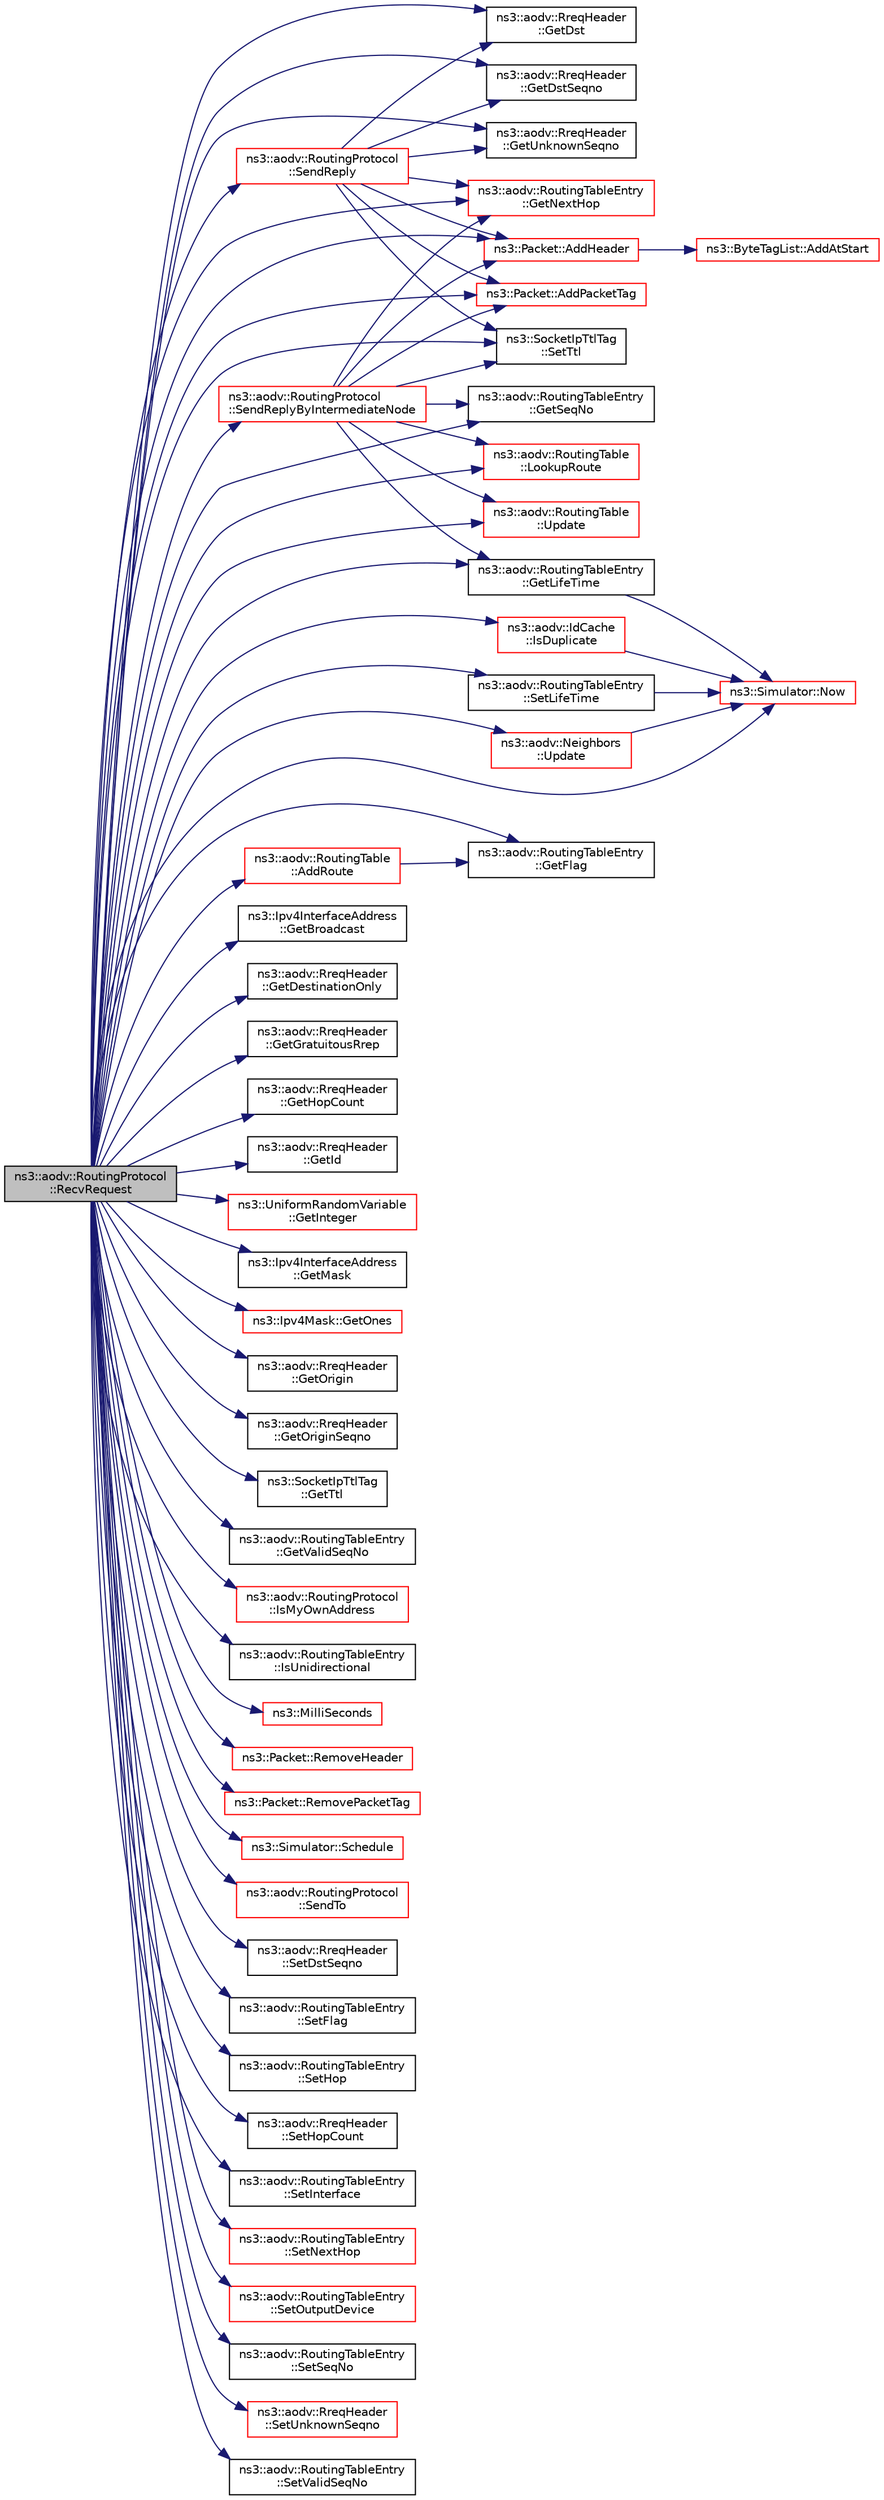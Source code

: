 digraph "ns3::aodv::RoutingProtocol::RecvRequest"
{
 // LATEX_PDF_SIZE
  edge [fontname="Helvetica",fontsize="10",labelfontname="Helvetica",labelfontsize="10"];
  node [fontname="Helvetica",fontsize="10",shape=record];
  rankdir="LR";
  Node1 [label="ns3::aodv::RoutingProtocol\l::RecvRequest",height=0.2,width=0.4,color="black", fillcolor="grey75", style="filled", fontcolor="black",tooltip="Receive RREQ."];
  Node1 -> Node2 [color="midnightblue",fontsize="10",style="solid",fontname="Helvetica"];
  Node2 [label="ns3::Packet::AddHeader",height=0.2,width=0.4,color="red", fillcolor="white", style="filled",URL="$classns3_1_1_packet.html#a465108c595a0bc592095cbcab1832ed8",tooltip="Add header to this packet."];
  Node2 -> Node3 [color="midnightblue",fontsize="10",style="solid",fontname="Helvetica"];
  Node3 [label="ns3::ByteTagList::AddAtStart",height=0.2,width=0.4,color="red", fillcolor="white", style="filled",URL="$classns3_1_1_byte_tag_list.html#acb4563fbe4299c55af41ba7a166b71d5",tooltip="Make sure that all offsets are bigger than prependOffset which represents the location where new byte..."];
  Node1 -> Node47 [color="midnightblue",fontsize="10",style="solid",fontname="Helvetica"];
  Node47 [label="ns3::Packet::AddPacketTag",height=0.2,width=0.4,color="red", fillcolor="white", style="filled",URL="$classns3_1_1_packet.html#ac4a6bcd77e58bdc14c42a7d572d66cc9",tooltip="Add a packet tag."];
  Node1 -> Node53 [color="midnightblue",fontsize="10",style="solid",fontname="Helvetica"];
  Node53 [label="ns3::aodv::RoutingTable\l::AddRoute",height=0.2,width=0.4,color="red", fillcolor="white", style="filled",URL="$classns3_1_1aodv_1_1_routing_table.html#a579e562e38e67d510de1ff2c87806c76",tooltip="Add routing table entry if it doesn't yet exist in routing table."];
  Node53 -> Node56 [color="midnightblue",fontsize="10",style="solid",fontname="Helvetica"];
  Node56 [label="ns3::aodv::RoutingTableEntry\l::GetFlag",height=0.2,width=0.4,color="black", fillcolor="white", style="filled",URL="$classns3_1_1aodv_1_1_routing_table_entry.html#a63c5f9c2f68cabf458154ac81a51627d",tooltip="Get the route flags."];
  Node1 -> Node65 [color="midnightblue",fontsize="10",style="solid",fontname="Helvetica"];
  Node65 [label="ns3::Ipv4InterfaceAddress\l::GetBroadcast",height=0.2,width=0.4,color="black", fillcolor="white", style="filled",URL="$classns3_1_1_ipv4_interface_address.html#a0e5cce17152b2da10066c238e2212a3f",tooltip="Get the broadcast address."];
  Node1 -> Node66 [color="midnightblue",fontsize="10",style="solid",fontname="Helvetica"];
  Node66 [label="ns3::aodv::RreqHeader\l::GetDestinationOnly",height=0.2,width=0.4,color="black", fillcolor="white", style="filled",URL="$classns3_1_1aodv_1_1_rreq_header.html#a6f0cc33bad7cce9e104c5a7caa50f0d1",tooltip="Get the Destination only flag."];
  Node1 -> Node67 [color="midnightblue",fontsize="10",style="solid",fontname="Helvetica"];
  Node67 [label="ns3::aodv::RreqHeader\l::GetDst",height=0.2,width=0.4,color="black", fillcolor="white", style="filled",URL="$classns3_1_1aodv_1_1_rreq_header.html#aca1a156529c7d71b53c6761941507e0d",tooltip="Get the destination address."];
  Node1 -> Node68 [color="midnightblue",fontsize="10",style="solid",fontname="Helvetica"];
  Node68 [label="ns3::aodv::RreqHeader\l::GetDstSeqno",height=0.2,width=0.4,color="black", fillcolor="white", style="filled",URL="$classns3_1_1aodv_1_1_rreq_header.html#ac15d90452d10023a3b29b32cbb74e20a",tooltip="Get the destination sequence number."];
  Node1 -> Node56 [color="midnightblue",fontsize="10",style="solid",fontname="Helvetica"];
  Node1 -> Node69 [color="midnightblue",fontsize="10",style="solid",fontname="Helvetica"];
  Node69 [label="ns3::aodv::RreqHeader\l::GetGratuitousRrep",height=0.2,width=0.4,color="black", fillcolor="white", style="filled",URL="$classns3_1_1aodv_1_1_rreq_header.html#addeb4ab698cd3dc9572d49ccbf07020b",tooltip="Get the gratuitous RREP flag."];
  Node1 -> Node70 [color="midnightblue",fontsize="10",style="solid",fontname="Helvetica"];
  Node70 [label="ns3::aodv::RreqHeader\l::GetHopCount",height=0.2,width=0.4,color="black", fillcolor="white", style="filled",URL="$classns3_1_1aodv_1_1_rreq_header.html#a0251c581744306ab16fb78d26f76b865",tooltip="Get the hop count."];
  Node1 -> Node71 [color="midnightblue",fontsize="10",style="solid",fontname="Helvetica"];
  Node71 [label="ns3::aodv::RreqHeader\l::GetId",height=0.2,width=0.4,color="black", fillcolor="white", style="filled",URL="$classns3_1_1aodv_1_1_rreq_header.html#a012326ae4338c3ba17127798ac6c87f0",tooltip="Get the request ID."];
  Node1 -> Node72 [color="midnightblue",fontsize="10",style="solid",fontname="Helvetica"];
  Node72 [label="ns3::UniformRandomVariable\l::GetInteger",height=0.2,width=0.4,color="red", fillcolor="white", style="filled",URL="$classns3_1_1_uniform_random_variable.html#ab7c7dedc88cb97e74418df2edc28a787",tooltip="Get the next random value, as an unsigned integer in the specified range ."];
  Node1 -> Node75 [color="midnightblue",fontsize="10",style="solid",fontname="Helvetica"];
  Node75 [label="ns3::aodv::RoutingTableEntry\l::GetLifeTime",height=0.2,width=0.4,color="black", fillcolor="white", style="filled",URL="$classns3_1_1aodv_1_1_routing_table_entry.html#af5d5e046fee34e2586e50b32ee7e3c02",tooltip="Get the lifetime."];
  Node75 -> Node76 [color="midnightblue",fontsize="10",style="solid",fontname="Helvetica"];
  Node76 [label="ns3::Simulator::Now",height=0.2,width=0.4,color="red", fillcolor="white", style="filled",URL="$classns3_1_1_simulator.html#ac3178fa975b419f7875e7105be122800",tooltip="Return the current simulation virtual time."];
  Node1 -> Node121 [color="midnightblue",fontsize="10",style="solid",fontname="Helvetica"];
  Node121 [label="ns3::Ipv4InterfaceAddress\l::GetMask",height=0.2,width=0.4,color="black", fillcolor="white", style="filled",URL="$classns3_1_1_ipv4_interface_address.html#a5bbf2672568c72ebbb543f38c59dd29c",tooltip="Get the network mask."];
  Node1 -> Node122 [color="midnightblue",fontsize="10",style="solid",fontname="Helvetica"];
  Node122 [label="ns3::aodv::RoutingTableEntry\l::GetNextHop",height=0.2,width=0.4,color="red", fillcolor="white", style="filled",URL="$classns3_1_1aodv_1_1_routing_table_entry.html#a69c46b67f90d3793f06678709b46746d",tooltip="Get next hop address."];
  Node1 -> Node124 [color="midnightblue",fontsize="10",style="solid",fontname="Helvetica"];
  Node124 [label="ns3::Ipv4Mask::GetOnes",height=0.2,width=0.4,color="red", fillcolor="white", style="filled",URL="$classns3_1_1_ipv4_mask.html#af712cbdf28c039025d4aa45fa7e243dd",tooltip=" "];
  Node1 -> Node126 [color="midnightblue",fontsize="10",style="solid",fontname="Helvetica"];
  Node126 [label="ns3::aodv::RreqHeader\l::GetOrigin",height=0.2,width=0.4,color="black", fillcolor="white", style="filled",URL="$classns3_1_1aodv_1_1_rreq_header.html#a4eb8396d528ec384540888601c8a8f83",tooltip="Get the origin address."];
  Node1 -> Node127 [color="midnightblue",fontsize="10",style="solid",fontname="Helvetica"];
  Node127 [label="ns3::aodv::RreqHeader\l::GetOriginSeqno",height=0.2,width=0.4,color="black", fillcolor="white", style="filled",URL="$classns3_1_1aodv_1_1_rreq_header.html#a2fd357d3dcca3482e54b7e9f6cf3f75b",tooltip="Get the origin sequence number."];
  Node1 -> Node128 [color="midnightblue",fontsize="10",style="solid",fontname="Helvetica"];
  Node128 [label="ns3::aodv::RoutingTableEntry\l::GetSeqNo",height=0.2,width=0.4,color="black", fillcolor="white", style="filled",URL="$classns3_1_1aodv_1_1_routing_table_entry.html#ad72832f431c694502b8a8f55a889bc94",tooltip="Get the sequence number."];
  Node1 -> Node129 [color="midnightblue",fontsize="10",style="solid",fontname="Helvetica"];
  Node129 [label="ns3::SocketIpTtlTag\l::GetTtl",height=0.2,width=0.4,color="black", fillcolor="white", style="filled",URL="$classns3_1_1_socket_ip_ttl_tag.html#a445d25d9c59e209ca1f9747f677e0db7",tooltip="Get the tag's TTL."];
  Node1 -> Node130 [color="midnightblue",fontsize="10",style="solid",fontname="Helvetica"];
  Node130 [label="ns3::aodv::RreqHeader\l::GetUnknownSeqno",height=0.2,width=0.4,color="black", fillcolor="white", style="filled",URL="$classns3_1_1aodv_1_1_rreq_header.html#a0b955632da2b386ec7c9fcc7985c63c7",tooltip="Get the unknown sequence number flag."];
  Node1 -> Node131 [color="midnightblue",fontsize="10",style="solid",fontname="Helvetica"];
  Node131 [label="ns3::aodv::RoutingTableEntry\l::GetValidSeqNo",height=0.2,width=0.4,color="black", fillcolor="white", style="filled",URL="$classns3_1_1aodv_1_1_routing_table_entry.html#aea3bbaf0ee5288e2b9b04060324c21b1",tooltip="Get the valid sequence number."];
  Node1 -> Node132 [color="midnightblue",fontsize="10",style="solid",fontname="Helvetica"];
  Node132 [label="ns3::aodv::IdCache\l::IsDuplicate",height=0.2,width=0.4,color="red", fillcolor="white", style="filled",URL="$classns3_1_1aodv_1_1_id_cache.html#a6f32458e4f47ab3d977d8c81742b172c",tooltip="Check that entry (addr, id) exists in cache."];
  Node132 -> Node76 [color="midnightblue",fontsize="10",style="solid",fontname="Helvetica"];
  Node1 -> Node134 [color="midnightblue",fontsize="10",style="solid",fontname="Helvetica"];
  Node134 [label="ns3::aodv::RoutingProtocol\l::IsMyOwnAddress",height=0.2,width=0.4,color="red", fillcolor="white", style="filled",URL="$classns3_1_1aodv_1_1_routing_protocol.html#a822621de276958cf1d22fb3be536bb49",tooltip="Test whether the provided address is assigned to an interface on this node."];
  Node1 -> Node136 [color="midnightblue",fontsize="10",style="solid",fontname="Helvetica"];
  Node136 [label="ns3::aodv::RoutingTableEntry\l::IsUnidirectional",height=0.2,width=0.4,color="black", fillcolor="white", style="filled",URL="$classns3_1_1aodv_1_1_routing_table_entry.html#a5482b5e4cae76b43f332331bf4233ce2",tooltip="Get the unidirectional flag."];
  Node1 -> Node137 [color="midnightblue",fontsize="10",style="solid",fontname="Helvetica"];
  Node137 [label="ns3::aodv::RoutingTable\l::LookupRoute",height=0.2,width=0.4,color="red", fillcolor="white", style="filled",URL="$classns3_1_1aodv_1_1_routing_table.html#a90cbc8a2c65cd68ccdaf768fcbb5d723",tooltip="Lookup routing table entry with destination address dst."];
  Node1 -> Node138 [color="midnightblue",fontsize="10",style="solid",fontname="Helvetica"];
  Node138 [label="ns3::MilliSeconds",height=0.2,width=0.4,color="red", fillcolor="white", style="filled",URL="$group__timecivil.html#gaf26127cf4571146b83a92ee18679c7a9",tooltip="Construct a Time in the indicated unit."];
  Node1 -> Node76 [color="midnightblue",fontsize="10",style="solid",fontname="Helvetica"];
  Node1 -> Node143 [color="midnightblue",fontsize="10",style="solid",fontname="Helvetica"];
  Node143 [label="ns3::Packet::RemoveHeader",height=0.2,width=0.4,color="red", fillcolor="white", style="filled",URL="$classns3_1_1_packet.html#a0961eccf975d75f902d40956c93ba63e",tooltip="Deserialize and remove the header from the internal buffer."];
  Node1 -> Node147 [color="midnightblue",fontsize="10",style="solid",fontname="Helvetica"];
  Node147 [label="ns3::Packet::RemovePacketTag",height=0.2,width=0.4,color="red", fillcolor="white", style="filled",URL="$classns3_1_1_packet.html#a078fe922d976a417ab25ba2f3c2fd667",tooltip="Remove a packet tag."];
  Node1 -> Node152 [color="midnightblue",fontsize="10",style="solid",fontname="Helvetica"];
  Node152 [label="ns3::Simulator::Schedule",height=0.2,width=0.4,color="red", fillcolor="white", style="filled",URL="$classns3_1_1_simulator.html#a3da7d28335c8ac0e3e86781f766df241",tooltip="Schedule an event to expire after delay."];
  Node1 -> Node164 [color="midnightblue",fontsize="10",style="solid",fontname="Helvetica"];
  Node164 [label="ns3::aodv::RoutingProtocol\l::SendReply",height=0.2,width=0.4,color="red", fillcolor="white", style="filled",URL="$classns3_1_1aodv_1_1_routing_protocol.html#a39c60e597085c4abc690e6215d302a1f",tooltip="Send RREP."];
  Node164 -> Node2 [color="midnightblue",fontsize="10",style="solid",fontname="Helvetica"];
  Node164 -> Node47 [color="midnightblue",fontsize="10",style="solid",fontname="Helvetica"];
  Node164 -> Node67 [color="midnightblue",fontsize="10",style="solid",fontname="Helvetica"];
  Node164 -> Node68 [color="midnightblue",fontsize="10",style="solid",fontname="Helvetica"];
  Node164 -> Node122 [color="midnightblue",fontsize="10",style="solid",fontname="Helvetica"];
  Node164 -> Node130 [color="midnightblue",fontsize="10",style="solid",fontname="Helvetica"];
  Node164 -> Node169 [color="midnightblue",fontsize="10",style="solid",fontname="Helvetica"];
  Node169 [label="ns3::SocketIpTtlTag\l::SetTtl",height=0.2,width=0.4,color="black", fillcolor="white", style="filled",URL="$classns3_1_1_socket_ip_ttl_tag.html#a48f236b4dde3533b9ab16372cf6c5237",tooltip="Set the tag's TTL."];
  Node1 -> Node170 [color="midnightblue",fontsize="10",style="solid",fontname="Helvetica"];
  Node170 [label="ns3::aodv::RoutingProtocol\l::SendReplyByIntermediateNode",height=0.2,width=0.4,color="red", fillcolor="white", style="filled",URL="$classns3_1_1aodv_1_1_routing_protocol.html#a862f551b61c45fb8de62bfbfa4c0a2ab",tooltip="Send RREP by intermediate node."];
  Node170 -> Node2 [color="midnightblue",fontsize="10",style="solid",fontname="Helvetica"];
  Node170 -> Node47 [color="midnightblue",fontsize="10",style="solid",fontname="Helvetica"];
  Node170 -> Node75 [color="midnightblue",fontsize="10",style="solid",fontname="Helvetica"];
  Node170 -> Node122 [color="midnightblue",fontsize="10",style="solid",fontname="Helvetica"];
  Node170 -> Node128 [color="midnightblue",fontsize="10",style="solid",fontname="Helvetica"];
  Node170 -> Node137 [color="midnightblue",fontsize="10",style="solid",fontname="Helvetica"];
  Node170 -> Node169 [color="midnightblue",fontsize="10",style="solid",fontname="Helvetica"];
  Node170 -> Node183 [color="midnightblue",fontsize="10",style="solid",fontname="Helvetica"];
  Node183 [label="ns3::aodv::RoutingTable\l::Update",height=0.2,width=0.4,color="red", fillcolor="white", style="filled",URL="$classns3_1_1aodv_1_1_routing_table.html#a39fb5335110164f4c1b97682a3812dc1",tooltip="Update routing table."];
  Node1 -> Node184 [color="midnightblue",fontsize="10",style="solid",fontname="Helvetica"];
  Node184 [label="ns3::aodv::RoutingProtocol\l::SendTo",height=0.2,width=0.4,color="red", fillcolor="white", style="filled",URL="$classns3_1_1aodv_1_1_routing_protocol.html#a41daaba7b2254917daa563575572c1ed",tooltip="Send packet to destination scoket."];
  Node1 -> Node185 [color="midnightblue",fontsize="10",style="solid",fontname="Helvetica"];
  Node185 [label="ns3::aodv::RreqHeader\l::SetDstSeqno",height=0.2,width=0.4,color="black", fillcolor="white", style="filled",URL="$classns3_1_1aodv_1_1_rreq_header.html#a935c5766e595db907bdb536b4c5702bb",tooltip="Set the destination sequence number."];
  Node1 -> Node186 [color="midnightblue",fontsize="10",style="solid",fontname="Helvetica"];
  Node186 [label="ns3::aodv::RoutingTableEntry\l::SetFlag",height=0.2,width=0.4,color="black", fillcolor="white", style="filled",URL="$classns3_1_1aodv_1_1_routing_table_entry.html#aedae6828855a77add2776428ce7ce524",tooltip="Set the route flags."];
  Node1 -> Node187 [color="midnightblue",fontsize="10",style="solid",fontname="Helvetica"];
  Node187 [label="ns3::aodv::RoutingTableEntry\l::SetHop",height=0.2,width=0.4,color="black", fillcolor="white", style="filled",URL="$classns3_1_1aodv_1_1_routing_table_entry.html#a0a7c886ad6f75f5f90fd642c866346b9",tooltip="Set the number of hops."];
  Node1 -> Node188 [color="midnightblue",fontsize="10",style="solid",fontname="Helvetica"];
  Node188 [label="ns3::aodv::RreqHeader\l::SetHopCount",height=0.2,width=0.4,color="black", fillcolor="white", style="filled",URL="$classns3_1_1aodv_1_1_rreq_header.html#a8b57a6c94c65cfbf4b490d294dac9c16",tooltip="Set the hop count."];
  Node1 -> Node189 [color="midnightblue",fontsize="10",style="solid",fontname="Helvetica"];
  Node189 [label="ns3::aodv::RoutingTableEntry\l::SetInterface",height=0.2,width=0.4,color="black", fillcolor="white", style="filled",URL="$classns3_1_1aodv_1_1_routing_table_entry.html#a7e46ce1d792db20a0b403871577f6192",tooltip="Set the Ipv4InterfaceAddress."];
  Node1 -> Node190 [color="midnightblue",fontsize="10",style="solid",fontname="Helvetica"];
  Node190 [label="ns3::aodv::RoutingTableEntry\l::SetLifeTime",height=0.2,width=0.4,color="black", fillcolor="white", style="filled",URL="$classns3_1_1aodv_1_1_routing_table_entry.html#a4ae3e687225c45915155b4e7f0f76b53",tooltip="Set the lifetime."];
  Node190 -> Node76 [color="midnightblue",fontsize="10",style="solid",fontname="Helvetica"];
  Node1 -> Node191 [color="midnightblue",fontsize="10",style="solid",fontname="Helvetica"];
  Node191 [label="ns3::aodv::RoutingTableEntry\l::SetNextHop",height=0.2,width=0.4,color="red", fillcolor="white", style="filled",URL="$classns3_1_1aodv_1_1_routing_table_entry.html#a46a3672f9555ad083efa667be2875cec",tooltip="Set next hop address."];
  Node1 -> Node193 [color="midnightblue",fontsize="10",style="solid",fontname="Helvetica"];
  Node193 [label="ns3::aodv::RoutingTableEntry\l::SetOutputDevice",height=0.2,width=0.4,color="red", fillcolor="white", style="filled",URL="$classns3_1_1aodv_1_1_routing_table_entry.html#a88667a79e644ae7632a060c8e5f54fc6",tooltip="Set output device."];
  Node1 -> Node195 [color="midnightblue",fontsize="10",style="solid",fontname="Helvetica"];
  Node195 [label="ns3::aodv::RoutingTableEntry\l::SetSeqNo",height=0.2,width=0.4,color="black", fillcolor="white", style="filled",URL="$classns3_1_1aodv_1_1_routing_table_entry.html#a797ebc5be8365b64b1212045eaf952b2",tooltip="Set the sequence number."];
  Node1 -> Node169 [color="midnightblue",fontsize="10",style="solid",fontname="Helvetica"];
  Node1 -> Node196 [color="midnightblue",fontsize="10",style="solid",fontname="Helvetica"];
  Node196 [label="ns3::aodv::RreqHeader\l::SetUnknownSeqno",height=0.2,width=0.4,color="red", fillcolor="white", style="filled",URL="$classns3_1_1aodv_1_1_rreq_header.html#a44965513d62ea1b0fa4cd0fa7d909051",tooltip="Set the unknown sequence number flag."];
  Node1 -> Node197 [color="midnightblue",fontsize="10",style="solid",fontname="Helvetica"];
  Node197 [label="ns3::aodv::RoutingTableEntry\l::SetValidSeqNo",height=0.2,width=0.4,color="black", fillcolor="white", style="filled",URL="$classns3_1_1aodv_1_1_routing_table_entry.html#abfb5a73ed401db108fce7b903d719589",tooltip="Set the valid sequence number."];
  Node1 -> Node198 [color="midnightblue",fontsize="10",style="solid",fontname="Helvetica"];
  Node198 [label="ns3::aodv::Neighbors\l::Update",height=0.2,width=0.4,color="red", fillcolor="white", style="filled",URL="$classns3_1_1aodv_1_1_neighbors.html#a88577f05c06fbff8cf9ed281e9077f6e",tooltip="Update expire time for entry with address addr, if it exists, else add new entry."];
  Node198 -> Node76 [color="midnightblue",fontsize="10",style="solid",fontname="Helvetica"];
  Node1 -> Node183 [color="midnightblue",fontsize="10",style="solid",fontname="Helvetica"];
}
